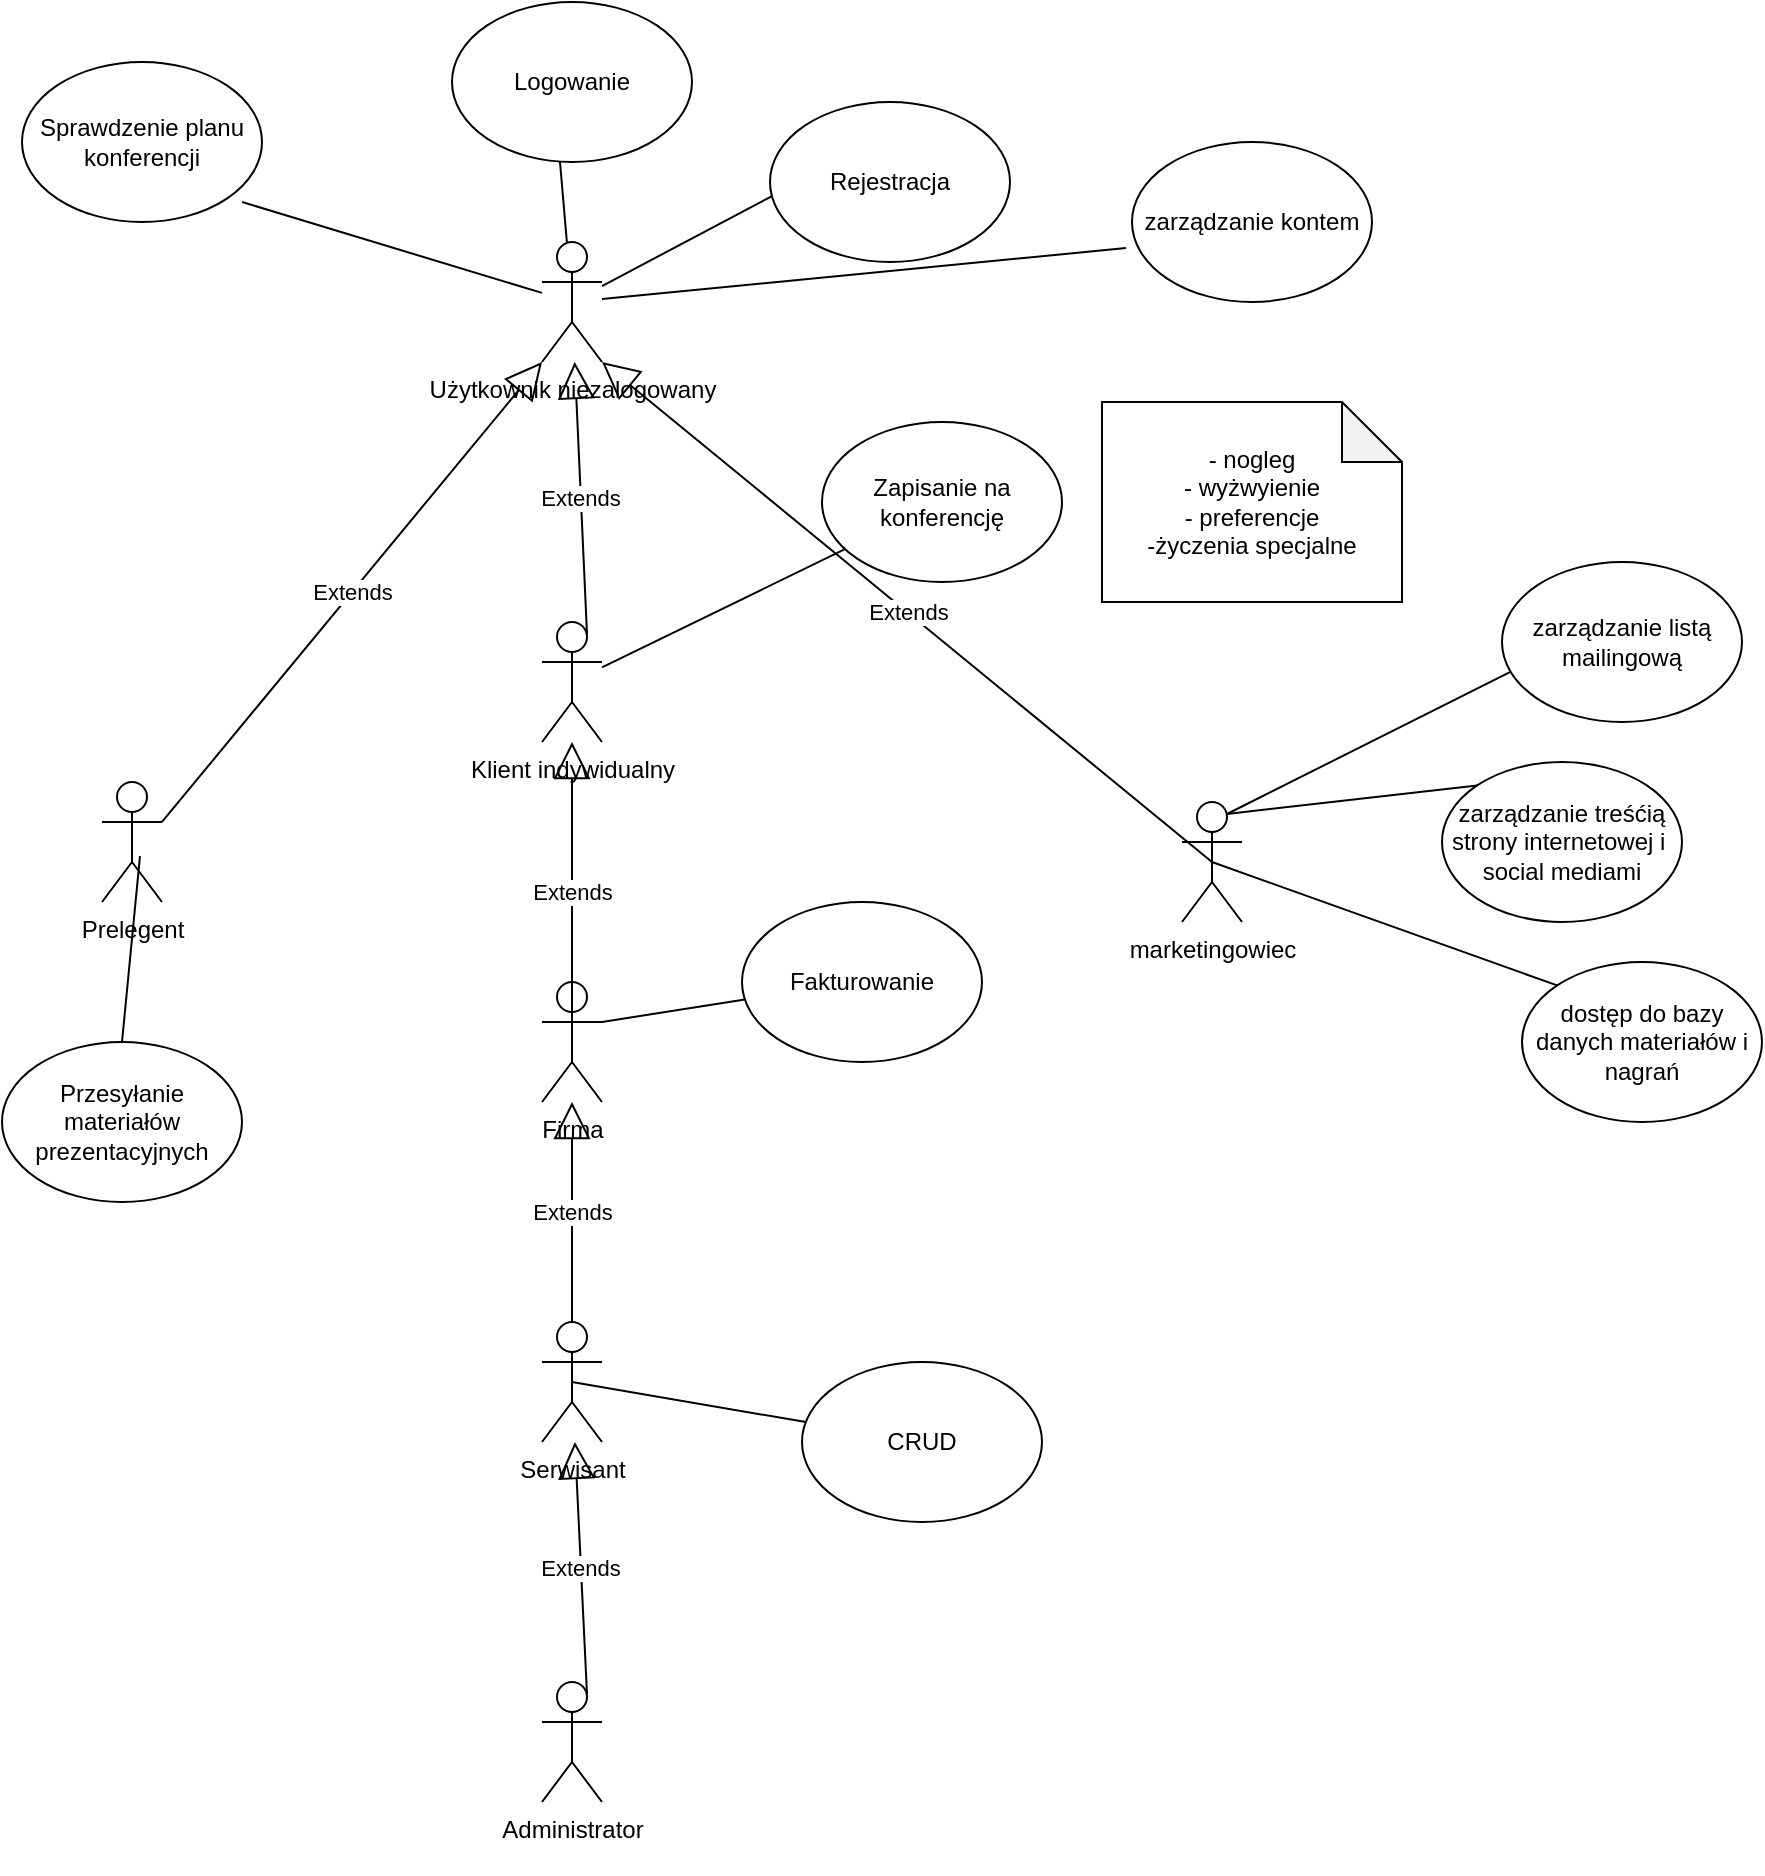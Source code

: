<mxfile version="24.2.0" type="github">
  <diagram name="Strona-1" id="ZTD1OQce_CHS3aOQ2g6P">
    <mxGraphModel dx="2253" dy="1962" grid="1" gridSize="10" guides="1" tooltips="1" connect="1" arrows="1" fold="1" page="1" pageScale="1" pageWidth="827" pageHeight="1169" math="0" shadow="0">
      <root>
        <mxCell id="0" />
        <mxCell id="1" parent="0" />
        <mxCell id="HGWWfOPtjJ-Lnspn7ZLk-1" value="Użytkownik niezalogowany&lt;div&gt;&lt;br&gt;&lt;/div&gt;" style="shape=umlActor;verticalLabelPosition=bottom;verticalAlign=top;html=1;outlineConnect=0;" parent="1" vertex="1">
          <mxGeometry x="180" y="80" width="30" height="60" as="geometry" />
        </mxCell>
        <mxCell id="HGWWfOPtjJ-Lnspn7ZLk-2" value="Klient indywidualny&lt;div&gt;&lt;br&gt;&lt;/div&gt;" style="shape=umlActor;verticalLabelPosition=bottom;verticalAlign=top;html=1;outlineConnect=0;" parent="1" vertex="1">
          <mxGeometry x="180" y="270" width="30" height="60" as="geometry" />
        </mxCell>
        <mxCell id="HGWWfOPtjJ-Lnspn7ZLk-5" value="Logowanie" style="ellipse;whiteSpace=wrap;html=1;" parent="1" vertex="1">
          <mxGeometry x="135" y="-40" width="120" height="80" as="geometry" />
        </mxCell>
        <mxCell id="HGWWfOPtjJ-Lnspn7ZLk-6" value="" style="endArrow=none;html=1;rounded=0;entryX=0.45;entryY=1;entryDx=0;entryDy=0;entryPerimeter=0;" parent="1" source="HGWWfOPtjJ-Lnspn7ZLk-1" target="HGWWfOPtjJ-Lnspn7ZLk-5" edge="1">
          <mxGeometry width="50" height="50" relative="1" as="geometry">
            <mxPoint x="390" y="430" as="sourcePoint" />
            <mxPoint x="440" y="380" as="targetPoint" />
          </mxGeometry>
        </mxCell>
        <mxCell id="HGWWfOPtjJ-Lnspn7ZLk-7" value="Sprawdzenie planu konferencji" style="ellipse;whiteSpace=wrap;html=1;" parent="1" vertex="1">
          <mxGeometry x="-80" y="-10" width="120" height="80" as="geometry" />
        </mxCell>
        <mxCell id="HGWWfOPtjJ-Lnspn7ZLk-8" value="" style="endArrow=none;html=1;rounded=0;entryX=0.917;entryY=0.875;entryDx=0;entryDy=0;entryPerimeter=0;" parent="1" source="HGWWfOPtjJ-Lnspn7ZLk-1" target="HGWWfOPtjJ-Lnspn7ZLk-7" edge="1">
          <mxGeometry width="50" height="50" relative="1" as="geometry">
            <mxPoint x="390" y="170" as="sourcePoint" />
            <mxPoint x="440" y="120" as="targetPoint" />
          </mxGeometry>
        </mxCell>
        <mxCell id="p66r3XNHIchuo8WC5JSu-1" value="Rejestracja" style="ellipse;whiteSpace=wrap;html=1;" vertex="1" parent="1">
          <mxGeometry x="294" y="10" width="120" height="80" as="geometry" />
        </mxCell>
        <mxCell id="p66r3XNHIchuo8WC5JSu-2" value="" style="endArrow=none;html=1;rounded=0;entryX=0.008;entryY=0.588;entryDx=0;entryDy=0;entryPerimeter=0;" edge="1" parent="1" source="HGWWfOPtjJ-Lnspn7ZLk-1" target="p66r3XNHIchuo8WC5JSu-1">
          <mxGeometry width="50" height="50" relative="1" as="geometry">
            <mxPoint x="580" y="320" as="sourcePoint" />
            <mxPoint x="630" y="270" as="targetPoint" />
          </mxGeometry>
        </mxCell>
        <mxCell id="p66r3XNHIchuo8WC5JSu-7" value="Extends" style="endArrow=block;endSize=16;endFill=0;html=1;rounded=0;exitX=0.75;exitY=0.1;exitDx=0;exitDy=0;exitPerimeter=0;" edge="1" parent="1" source="HGWWfOPtjJ-Lnspn7ZLk-2" target="HGWWfOPtjJ-Lnspn7ZLk-1">
          <mxGeometry width="160" relative="1" as="geometry">
            <mxPoint x="520" y="300" as="sourcePoint" />
            <mxPoint x="680" y="300" as="targetPoint" />
          </mxGeometry>
        </mxCell>
        <mxCell id="p66r3XNHIchuo8WC5JSu-8" value="Zapisanie na konferencję" style="ellipse;whiteSpace=wrap;html=1;" vertex="1" parent="1">
          <mxGeometry x="320" y="170" width="120" height="80" as="geometry" />
        </mxCell>
        <mxCell id="p66r3XNHIchuo8WC5JSu-10" value="" style="endArrow=none;html=1;rounded=0;" edge="1" parent="1" source="p66r3XNHIchuo8WC5JSu-8" target="HGWWfOPtjJ-Lnspn7ZLk-2">
          <mxGeometry width="50" height="50" relative="1" as="geometry">
            <mxPoint x="580" y="320" as="sourcePoint" />
            <mxPoint x="630" y="270" as="targetPoint" />
          </mxGeometry>
        </mxCell>
        <mxCell id="p66r3XNHIchuo8WC5JSu-12" value="&lt;div&gt;Firma&lt;/div&gt;" style="shape=umlActor;verticalLabelPosition=bottom;verticalAlign=top;html=1;outlineConnect=0;" vertex="1" parent="1">
          <mxGeometry x="180" y="450" width="30" height="60" as="geometry" />
        </mxCell>
        <mxCell id="p66r3XNHIchuo8WC5JSu-14" value="Fakturowanie" style="ellipse;whiteSpace=wrap;html=1;" vertex="1" parent="1">
          <mxGeometry x="280" y="410" width="120" height="80" as="geometry" />
        </mxCell>
        <mxCell id="p66r3XNHIchuo8WC5JSu-15" value="&lt;div&gt;Prelegent&lt;/div&gt;" style="shape=umlActor;verticalLabelPosition=bottom;verticalAlign=top;html=1;outlineConnect=0;" vertex="1" parent="1">
          <mxGeometry x="-40" y="350" width="30" height="60" as="geometry" />
        </mxCell>
        <mxCell id="p66r3XNHIchuo8WC5JSu-19" value="Extends" style="endArrow=block;endSize=16;endFill=0;html=1;rounded=0;exitX=0.5;exitY=0.5;exitDx=0;exitDy=0;exitPerimeter=0;" edge="1" parent="1" source="p66r3XNHIchuo8WC5JSu-12" target="HGWWfOPtjJ-Lnspn7ZLk-2">
          <mxGeometry width="160" relative="1" as="geometry">
            <mxPoint x="520" y="350" as="sourcePoint" />
            <mxPoint x="680" y="350" as="targetPoint" />
          </mxGeometry>
        </mxCell>
        <mxCell id="p66r3XNHIchuo8WC5JSu-20" value="" style="endArrow=none;html=1;rounded=0;exitX=1;exitY=0.333;exitDx=0;exitDy=0;exitPerimeter=0;" edge="1" parent="1" source="p66r3XNHIchuo8WC5JSu-12" target="p66r3XNHIchuo8WC5JSu-14">
          <mxGeometry width="50" height="50" relative="1" as="geometry">
            <mxPoint x="580" y="380" as="sourcePoint" />
            <mxPoint x="630" y="330" as="targetPoint" />
          </mxGeometry>
        </mxCell>
        <mxCell id="p66r3XNHIchuo8WC5JSu-21" value="- nogleg&lt;div&gt;- wyżwyienie&lt;/div&gt;&lt;div&gt;- preferencje&lt;/div&gt;&lt;div&gt;-życzenia specjalne&lt;/div&gt;" style="shape=note;whiteSpace=wrap;html=1;backgroundOutline=1;darkOpacity=0.05;" vertex="1" parent="1">
          <mxGeometry x="460" y="160" width="150" height="100" as="geometry" />
        </mxCell>
        <mxCell id="p66r3XNHIchuo8WC5JSu-22" value="zarządzanie kontem" style="ellipse;whiteSpace=wrap;html=1;" vertex="1" parent="1">
          <mxGeometry x="475" y="30" width="120" height="80" as="geometry" />
        </mxCell>
        <mxCell id="p66r3XNHIchuo8WC5JSu-23" value="" style="endArrow=none;html=1;rounded=0;entryX=-0.025;entryY=0.663;entryDx=0;entryDy=0;entryPerimeter=0;" edge="1" parent="1" source="HGWWfOPtjJ-Lnspn7ZLk-1" target="p66r3XNHIchuo8WC5JSu-22">
          <mxGeometry width="50" height="50" relative="1" as="geometry">
            <mxPoint x="425" y="130" as="sourcePoint" />
            <mxPoint x="475" y="80" as="targetPoint" />
          </mxGeometry>
        </mxCell>
        <mxCell id="p66r3XNHIchuo8WC5JSu-24" value="Serwisant" style="shape=umlActor;verticalLabelPosition=bottom;verticalAlign=top;html=1;outlineConnect=0;" vertex="1" parent="1">
          <mxGeometry x="180" y="620" width="30" height="60" as="geometry" />
        </mxCell>
        <mxCell id="p66r3XNHIchuo8WC5JSu-25" value="Administrator&lt;div&gt;&lt;br&gt;&lt;/div&gt;" style="shape=umlActor;verticalLabelPosition=bottom;verticalAlign=top;html=1;outlineConnect=0;" vertex="1" parent="1">
          <mxGeometry x="180" y="800" width="30" height="60" as="geometry" />
        </mxCell>
        <mxCell id="p66r3XNHIchuo8WC5JSu-30" value="Extends" style="endArrow=block;endSize=16;endFill=0;html=1;rounded=0;exitX=0.75;exitY=0.1;exitDx=0;exitDy=0;exitPerimeter=0;" edge="1" parent="1" source="p66r3XNHIchuo8WC5JSu-25" target="p66r3XNHIchuo8WC5JSu-24">
          <mxGeometry width="160" relative="1" as="geometry">
            <mxPoint x="140" y="780" as="sourcePoint" />
            <mxPoint x="300" y="780" as="targetPoint" />
          </mxGeometry>
        </mxCell>
        <mxCell id="p66r3XNHIchuo8WC5JSu-31" value="Extends" style="endArrow=block;endSize=16;endFill=0;html=1;rounded=0;" edge="1" parent="1" source="p66r3XNHIchuo8WC5JSu-24" target="p66r3XNHIchuo8WC5JSu-12">
          <mxGeometry width="160" relative="1" as="geometry">
            <mxPoint x="20" y="660" as="sourcePoint" />
            <mxPoint x="180" y="660" as="targetPoint" />
          </mxGeometry>
        </mxCell>
        <mxCell id="p66r3XNHIchuo8WC5JSu-32" value="CRUD" style="ellipse;whiteSpace=wrap;html=1;" vertex="1" parent="1">
          <mxGeometry x="310" y="640" width="120" height="80" as="geometry" />
        </mxCell>
        <mxCell id="p66r3XNHIchuo8WC5JSu-33" value="" style="endArrow=none;html=1;rounded=0;exitX=0.5;exitY=0.5;exitDx=0;exitDy=0;exitPerimeter=0;" edge="1" parent="1" source="p66r3XNHIchuo8WC5JSu-24" target="p66r3XNHIchuo8WC5JSu-32">
          <mxGeometry width="50" height="50" relative="1" as="geometry">
            <mxPoint x="250" y="690" as="sourcePoint" />
            <mxPoint x="300" y="640" as="targetPoint" />
          </mxGeometry>
        </mxCell>
        <mxCell id="p66r3XNHIchuo8WC5JSu-34" value="Przesyłanie materiałów prezentacyjnych" style="ellipse;whiteSpace=wrap;html=1;" vertex="1" parent="1">
          <mxGeometry x="-90" y="480" width="120" height="80" as="geometry" />
        </mxCell>
        <mxCell id="p66r3XNHIchuo8WC5JSu-35" value="Extends" style="endArrow=block;endSize=16;endFill=0;html=1;rounded=0;exitX=1;exitY=0.333;exitDx=0;exitDy=0;exitPerimeter=0;entryX=0;entryY=1;entryDx=0;entryDy=0;entryPerimeter=0;" edge="1" parent="1" source="p66r3XNHIchuo8WC5JSu-15" target="HGWWfOPtjJ-Lnspn7ZLk-1">
          <mxGeometry width="160" relative="1" as="geometry">
            <mxPoint x="520" y="480" as="sourcePoint" />
            <mxPoint x="680" y="480" as="targetPoint" />
          </mxGeometry>
        </mxCell>
        <mxCell id="p66r3XNHIchuo8WC5JSu-36" value="" style="endArrow=none;html=1;rounded=0;entryX=0.633;entryY=0.617;entryDx=0;entryDy=0;entryPerimeter=0;exitX=0.5;exitY=0;exitDx=0;exitDy=0;" edge="1" parent="1" source="p66r3XNHIchuo8WC5JSu-34" target="p66r3XNHIchuo8WC5JSu-15">
          <mxGeometry width="50" height="50" relative="1" as="geometry">
            <mxPoint x="580" y="500" as="sourcePoint" />
            <mxPoint x="630" y="450" as="targetPoint" />
          </mxGeometry>
        </mxCell>
        <mxCell id="p66r3XNHIchuo8WC5JSu-37" value="marketingowiec" style="shape=umlActor;verticalLabelPosition=bottom;verticalAlign=top;html=1;outlineConnect=0;" vertex="1" parent="1">
          <mxGeometry x="500" y="360" width="30" height="60" as="geometry" />
        </mxCell>
        <mxCell id="p66r3XNHIchuo8WC5JSu-39" value="Extends" style="endArrow=block;endSize=16;endFill=0;html=1;rounded=0;entryX=1;entryY=1;entryDx=0;entryDy=0;entryPerimeter=0;exitX=0.5;exitY=0.5;exitDx=0;exitDy=0;exitPerimeter=0;" edge="1" parent="1" source="p66r3XNHIchuo8WC5JSu-37" target="HGWWfOPtjJ-Lnspn7ZLk-1">
          <mxGeometry width="160" relative="1" as="geometry">
            <mxPoint x="520" y="350" as="sourcePoint" />
            <mxPoint x="680" y="350" as="targetPoint" />
          </mxGeometry>
        </mxCell>
        <mxCell id="p66r3XNHIchuo8WC5JSu-40" value="zarządzanie treśćią strony internetowej i&amp;nbsp; social mediami" style="ellipse;whiteSpace=wrap;html=1;" vertex="1" parent="1">
          <mxGeometry x="630" y="340" width="120" height="80" as="geometry" />
        </mxCell>
        <mxCell id="p66r3XNHIchuo8WC5JSu-41" value="" style="endArrow=none;html=1;rounded=0;exitX=0.75;exitY=0.1;exitDx=0;exitDy=0;exitPerimeter=0;entryX=0;entryY=0;entryDx=0;entryDy=0;" edge="1" parent="1" source="p66r3XNHIchuo8WC5JSu-37" target="p66r3XNHIchuo8WC5JSu-40">
          <mxGeometry width="50" height="50" relative="1" as="geometry">
            <mxPoint x="580" y="380" as="sourcePoint" />
            <mxPoint x="630" y="330" as="targetPoint" />
          </mxGeometry>
        </mxCell>
        <mxCell id="p66r3XNHIchuo8WC5JSu-43" value="dostęp do bazy danych materiałów i nagrań" style="ellipse;whiteSpace=wrap;html=1;" vertex="1" parent="1">
          <mxGeometry x="670" y="440" width="120" height="80" as="geometry" />
        </mxCell>
        <mxCell id="p66r3XNHIchuo8WC5JSu-44" value="" style="endArrow=none;html=1;rounded=0;exitX=0.5;exitY=0.5;exitDx=0;exitDy=0;exitPerimeter=0;entryX=0;entryY=0;entryDx=0;entryDy=0;" edge="1" parent="1" source="p66r3XNHIchuo8WC5JSu-37" target="p66r3XNHIchuo8WC5JSu-43">
          <mxGeometry width="50" height="50" relative="1" as="geometry">
            <mxPoint x="580" y="380" as="sourcePoint" />
            <mxPoint x="630" y="330" as="targetPoint" />
          </mxGeometry>
        </mxCell>
        <mxCell id="p66r3XNHIchuo8WC5JSu-45" value="zarządzanie listą mailingową" style="ellipse;whiteSpace=wrap;html=1;" vertex="1" parent="1">
          <mxGeometry x="660" y="240" width="120" height="80" as="geometry" />
        </mxCell>
        <mxCell id="p66r3XNHIchuo8WC5JSu-46" value="" style="endArrow=none;html=1;rounded=0;entryX=0.033;entryY=0.688;entryDx=0;entryDy=0;entryPerimeter=0;exitX=0.75;exitY=0.1;exitDx=0;exitDy=0;exitPerimeter=0;" edge="1" parent="1" source="p66r3XNHIchuo8WC5JSu-37" target="p66r3XNHIchuo8WC5JSu-45">
          <mxGeometry width="50" height="50" relative="1" as="geometry">
            <mxPoint x="580" y="380" as="sourcePoint" />
            <mxPoint x="630" y="330" as="targetPoint" />
          </mxGeometry>
        </mxCell>
      </root>
    </mxGraphModel>
  </diagram>
</mxfile>
